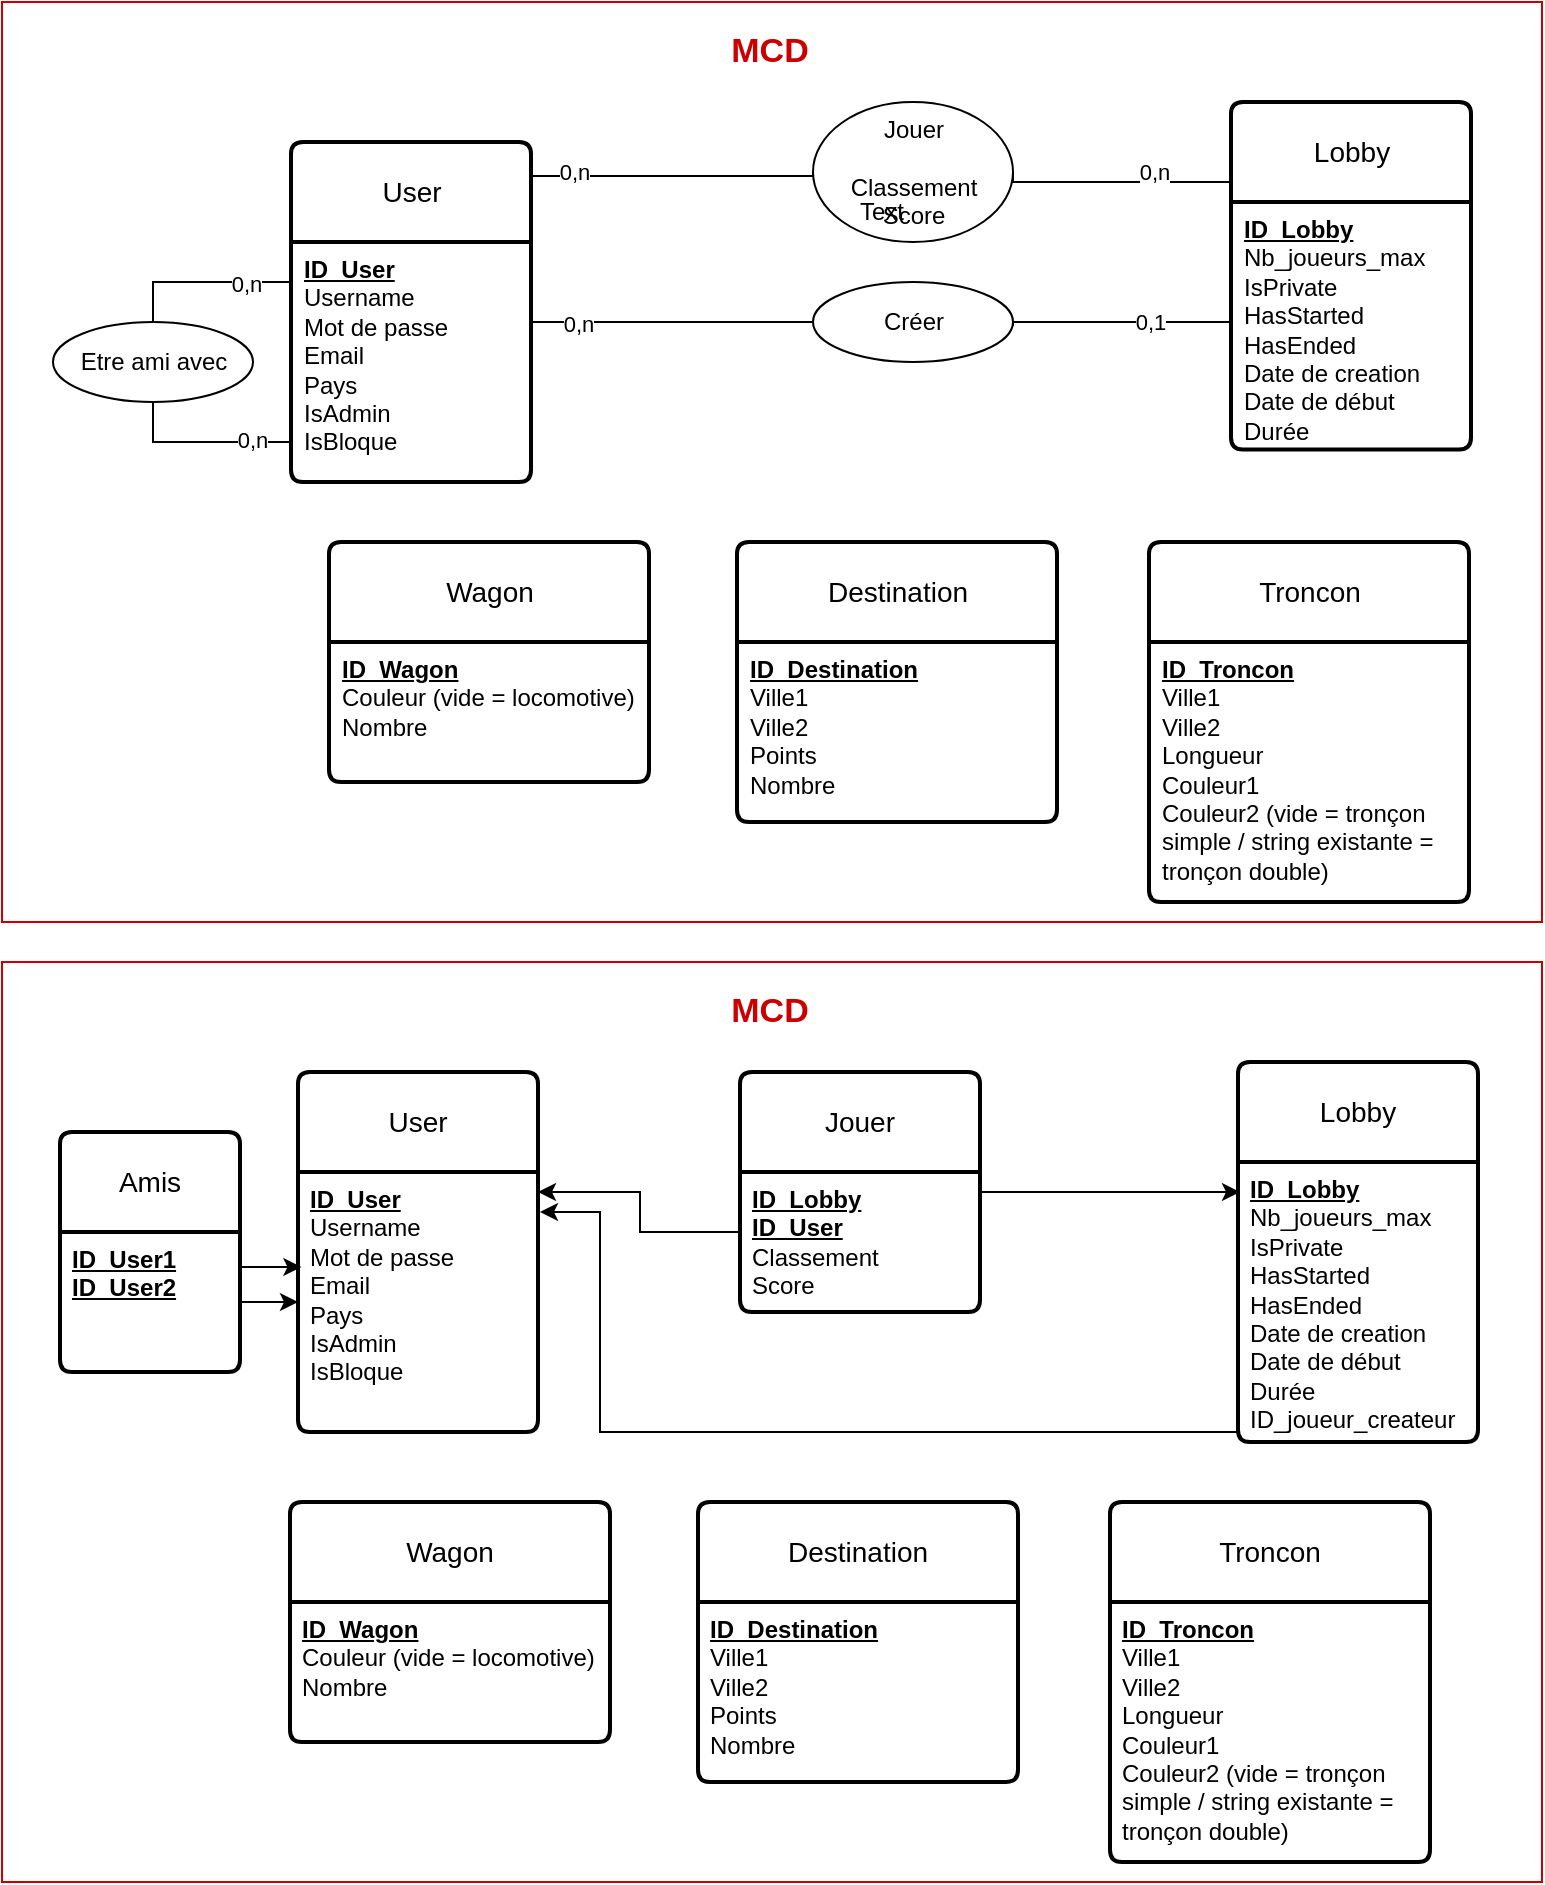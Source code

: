 <mxfile version="24.0.7" type="github">
  <diagram name="Page-1" id="GPkuQUCnlq3ohZIxKowG">
    <mxGraphModel dx="793" dy="420" grid="1" gridSize="10" guides="1" tooltips="1" connect="1" arrows="1" fold="1" page="1" pageScale="1" pageWidth="827" pageHeight="1169" math="0" shadow="0">
      <root>
        <mxCell id="0" />
        <mxCell id="1" parent="0" />
        <mxCell id="MFQDof5vlD9xu1kdHKQL-1" value="User" style="swimlane;childLayout=stackLayout;horizontal=1;startSize=50;horizontalStack=0;rounded=1;fontSize=14;fontStyle=0;strokeWidth=2;resizeParent=0;resizeLast=1;shadow=0;dashed=0;align=center;arcSize=4;whiteSpace=wrap;html=1;" parent="1" vertex="1">
          <mxGeometry x="174.5" y="90" width="120" height="170" as="geometry" />
        </mxCell>
        <mxCell id="MFQDof5vlD9xu1kdHKQL-2" value="&lt;b&gt;&lt;u&gt;ID_User&lt;/u&gt;&lt;/b&gt;&lt;br&gt;Username&lt;br&gt;Mot de passe&lt;br&gt;Email&lt;br&gt;Pays&lt;br&gt;IsAdmin&lt;br&gt;IsBloque" style="align=left;strokeColor=none;fillColor=none;spacingLeft=4;fontSize=12;verticalAlign=top;resizable=0;rotatable=0;part=1;html=1;" parent="MFQDof5vlD9xu1kdHKQL-1" vertex="1">
          <mxGeometry y="50" width="120" height="120" as="geometry" />
        </mxCell>
        <mxCell id="bhqNMUB9VUFnQ5Ed6FzW-11" style="edgeStyle=orthogonalEdgeStyle;rounded=0;orthogonalLoop=1;jettySize=auto;html=1;exitX=0.5;exitY=0;exitDx=0;exitDy=0;entryX=0;entryY=0.25;entryDx=0;entryDy=0;endArrow=none;endFill=0;" parent="1" source="MFQDof5vlD9xu1kdHKQL-3" target="MFQDof5vlD9xu1kdHKQL-2" edge="1">
          <mxGeometry relative="1" as="geometry">
            <mxPoint x="383.54" y="180" as="sourcePoint" />
            <mxPoint x="294.5" y="157.94" as="targetPoint" />
            <Array as="points">
              <mxPoint x="105.5" y="160" />
              <mxPoint x="174.5" y="160" />
            </Array>
          </mxGeometry>
        </mxCell>
        <mxCell id="0xAUpMDpznyYWvms8PZ7-2" value="0,n" style="edgeLabel;html=1;align=center;verticalAlign=middle;resizable=0;points=[];" parent="bhqNMUB9VUFnQ5Ed6FzW-11" vertex="1" connectable="0">
          <mxGeometry x="0.628" y="-1" relative="1" as="geometry">
            <mxPoint x="-14" as="offset" />
          </mxGeometry>
        </mxCell>
        <mxCell id="MFQDof5vlD9xu1kdHKQL-3" value="Etre ami avec" style="ellipse;whiteSpace=wrap;html=1;align=center;" parent="1" vertex="1">
          <mxGeometry x="55.5" y="180" width="100" height="40" as="geometry" />
        </mxCell>
        <mxCell id="MFQDof5vlD9xu1kdHKQL-15" value="Lobby" style="swimlane;childLayout=stackLayout;horizontal=1;startSize=50;horizontalStack=0;rounded=1;fontSize=14;fontStyle=0;strokeWidth=2;resizeParent=0;resizeLast=1;shadow=0;dashed=0;align=center;arcSize=4;whiteSpace=wrap;html=1;" parent="1" vertex="1">
          <mxGeometry x="644.5" y="70" width="120" height="173.75" as="geometry" />
        </mxCell>
        <mxCell id="MFQDof5vlD9xu1kdHKQL-16" value="&lt;b&gt;&lt;u&gt;ID_Lobby&lt;/u&gt;&lt;/b&gt;&lt;br&gt;Nb_joueurs_max&lt;br&gt;IsPrivate&lt;br&gt;HasStarted&lt;br&gt;HasEnded&lt;br&gt;Date de creation&lt;br&gt;Date de début&lt;br&gt;Durée" style="align=left;strokeColor=none;fillColor=none;spacingLeft=4;fontSize=12;verticalAlign=top;resizable=0;rotatable=0;part=1;html=1;" parent="MFQDof5vlD9xu1kdHKQL-15" vertex="1">
          <mxGeometry y="50" width="120" height="123.75" as="geometry" />
        </mxCell>
        <mxCell id="bhqNMUB9VUFnQ5Ed6FzW-8" style="edgeStyle=orthogonalEdgeStyle;rounded=0;orthogonalLoop=1;jettySize=auto;html=1;exitX=0;exitY=0.75;exitDx=0;exitDy=0;entryX=0.5;entryY=1;entryDx=0;entryDy=0;endArrow=none;endFill=0;" parent="1" source="MFQDof5vlD9xu1kdHKQL-2" target="MFQDof5vlD9xu1kdHKQL-3" edge="1">
          <mxGeometry relative="1" as="geometry">
            <Array as="points">
              <mxPoint x="174.5" y="240" />
              <mxPoint x="105.5" y="240" />
            </Array>
          </mxGeometry>
        </mxCell>
        <mxCell id="0xAUpMDpznyYWvms8PZ7-3" value="0,n" style="edgeLabel;html=1;align=center;verticalAlign=middle;resizable=0;points=[];" parent="bhqNMUB9VUFnQ5Ed6FzW-8" vertex="1" connectable="0">
          <mxGeometry x="-0.392" y="-1" relative="1" as="geometry">
            <mxPoint as="offset" />
          </mxGeometry>
        </mxCell>
        <mxCell id="bhqNMUB9VUFnQ5Ed6FzW-17" style="edgeStyle=orthogonalEdgeStyle;rounded=0;orthogonalLoop=1;jettySize=auto;html=1;entryX=0;entryY=0.25;entryDx=0;entryDy=0;endArrow=none;endFill=0;exitX=1;exitY=0.5;exitDx=0;exitDy=0;" parent="1" source="bhqNMUB9VUFnQ5Ed6FzW-16" edge="1">
          <mxGeometry relative="1" as="geometry">
            <mxPoint x="595.5" y="110" as="sourcePoint" />
            <mxPoint x="644.5" y="155.938" as="targetPoint" />
            <Array as="points">
              <mxPoint x="535.5" y="110" />
              <mxPoint x="644.5" y="110" />
            </Array>
          </mxGeometry>
        </mxCell>
        <mxCell id="bhqNMUB9VUFnQ5Ed6FzW-18" value="0,n" style="edgeLabel;html=1;align=center;verticalAlign=middle;resizable=0;points=[];" parent="bhqNMUB9VUFnQ5Ed6FzW-17" vertex="1" connectable="0">
          <mxGeometry x="0.182" y="4" relative="1" as="geometry">
            <mxPoint x="-19" y="-1" as="offset" />
          </mxGeometry>
        </mxCell>
        <mxCell id="bhqNMUB9VUFnQ5Ed6FzW-16" value="Jouer&lt;br&gt;&lt;br&gt;Classement&lt;br&gt;Score" style="ellipse;whiteSpace=wrap;html=1;align=center;" parent="1" vertex="1">
          <mxGeometry x="435.5" y="70" width="100" height="70" as="geometry" />
        </mxCell>
        <mxCell id="bhqNMUB9VUFnQ5Ed6FzW-28" value="Wagon" style="swimlane;childLayout=stackLayout;horizontal=1;startSize=50;horizontalStack=0;rounded=1;fontSize=14;fontStyle=0;strokeWidth=2;resizeParent=0;resizeLast=1;shadow=0;dashed=0;align=center;arcSize=4;whiteSpace=wrap;html=1;" parent="1" vertex="1">
          <mxGeometry x="193.5" y="290" width="160" height="120" as="geometry" />
        </mxCell>
        <mxCell id="bhqNMUB9VUFnQ5Ed6FzW-29" value="&lt;b&gt;&lt;u&gt;ID_Wagon&lt;/u&gt;&lt;/b&gt;&lt;br&gt;Couleur (vide = locomotive)&lt;br&gt;Nombre" style="align=left;strokeColor=none;fillColor=none;spacingLeft=4;fontSize=12;verticalAlign=top;resizable=0;rotatable=0;part=1;html=1;" parent="bhqNMUB9VUFnQ5Ed6FzW-28" vertex="1">
          <mxGeometry y="50" width="160" height="70" as="geometry" />
        </mxCell>
        <mxCell id="bhqNMUB9VUFnQ5Ed6FzW-30" value="Destination" style="swimlane;childLayout=stackLayout;horizontal=1;startSize=50;horizontalStack=0;rounded=1;fontSize=14;fontStyle=0;strokeWidth=2;resizeParent=0;resizeLast=1;shadow=0;dashed=0;align=center;arcSize=4;whiteSpace=wrap;html=1;" parent="1" vertex="1">
          <mxGeometry x="397.5" y="290" width="160" height="140" as="geometry" />
        </mxCell>
        <mxCell id="bhqNMUB9VUFnQ5Ed6FzW-31" value="&lt;b&gt;&lt;u&gt;ID_Destination&lt;/u&gt;&lt;/b&gt;&lt;br&gt;Ville1&lt;br&gt;Ville2&lt;br&gt;Points&lt;br&gt;Nombre" style="align=left;strokeColor=none;fillColor=none;spacingLeft=4;fontSize=12;verticalAlign=top;resizable=0;rotatable=0;part=1;html=1;" parent="bhqNMUB9VUFnQ5Ed6FzW-30" vertex="1">
          <mxGeometry y="50" width="160" height="90" as="geometry" />
        </mxCell>
        <mxCell id="bhqNMUB9VUFnQ5Ed6FzW-32" value="Troncon" style="swimlane;childLayout=stackLayout;horizontal=1;startSize=50;horizontalStack=0;rounded=1;fontSize=14;fontStyle=0;strokeWidth=2;resizeParent=0;resizeLast=1;shadow=0;dashed=0;align=center;arcSize=4;whiteSpace=wrap;html=1;" parent="1" vertex="1">
          <mxGeometry x="603.5" y="290" width="160" height="180" as="geometry" />
        </mxCell>
        <mxCell id="bhqNMUB9VUFnQ5Ed6FzW-33" value="&lt;b&gt;&lt;u&gt;ID_Troncon&lt;/u&gt;&lt;/b&gt;&lt;br&gt;Ville1&lt;br&gt;Ville2&lt;br&gt;Longueur&lt;br&gt;Couleur1&lt;br&gt;Couleur2 (vide = tronçon&lt;br&gt;simple / string existante =&amp;nbsp;&lt;br&gt;tronçon double)" style="align=left;strokeColor=none;fillColor=none;spacingLeft=4;fontSize=12;verticalAlign=top;resizable=0;rotatable=0;part=1;html=1;" parent="bhqNMUB9VUFnQ5Ed6FzW-32" vertex="1">
          <mxGeometry y="50" width="160" height="130" as="geometry" />
        </mxCell>
        <mxCell id="bhqNMUB9VUFnQ5Ed6FzW-35" style="edgeStyle=orthogonalEdgeStyle;rounded=0;orthogonalLoop=1;jettySize=auto;html=1;exitX=0;exitY=0.5;exitDx=0;exitDy=0;endArrow=none;endFill=0;" parent="1" source="bhqNMUB9VUFnQ5Ed6FzW-16" target="MFQDof5vlD9xu1kdHKQL-1" edge="1">
          <mxGeometry relative="1" as="geometry">
            <Array as="points">
              <mxPoint x="435.5" y="107" />
            </Array>
          </mxGeometry>
        </mxCell>
        <mxCell id="bhqNMUB9VUFnQ5Ed6FzW-40" value="0,n" style="edgeLabel;html=1;align=center;verticalAlign=middle;resizable=0;points=[];" parent="bhqNMUB9VUFnQ5Ed6FzW-35" vertex="1" connectable="0">
          <mxGeometry x="0.84" y="-1" relative="1" as="geometry">
            <mxPoint x="10" y="-1" as="offset" />
          </mxGeometry>
        </mxCell>
        <mxCell id="0xAUpMDpznyYWvms8PZ7-6" style="edgeStyle=orthogonalEdgeStyle;rounded=0;orthogonalLoop=1;jettySize=auto;html=1;exitX=0;exitY=0.5;exitDx=0;exitDy=0;endArrow=none;endFill=0;" parent="1" source="0xAUpMDpznyYWvms8PZ7-4" edge="1">
          <mxGeometry relative="1" as="geometry">
            <Array as="points">
              <mxPoint x="295.5" y="180" />
            </Array>
            <mxPoint x="295.5" y="180" as="targetPoint" />
          </mxGeometry>
        </mxCell>
        <mxCell id="0xAUpMDpznyYWvms8PZ7-8" value="0,n" style="edgeLabel;html=1;align=center;verticalAlign=middle;resizable=0;points=[];" parent="0xAUpMDpznyYWvms8PZ7-6" vertex="1" connectable="0">
          <mxGeometry x="0.681" y="1" relative="1" as="geometry">
            <mxPoint as="offset" />
          </mxGeometry>
        </mxCell>
        <mxCell id="0xAUpMDpznyYWvms8PZ7-4" value="Créer" style="ellipse;whiteSpace=wrap;html=1;align=center;" parent="1" vertex="1">
          <mxGeometry x="435.5" y="160" width="100" height="40" as="geometry" />
        </mxCell>
        <mxCell id="0xAUpMDpznyYWvms8PZ7-5" style="edgeStyle=orthogonalEdgeStyle;rounded=0;orthogonalLoop=1;jettySize=auto;html=1;exitX=0;exitY=0.75;exitDx=0;exitDy=0;endArrow=none;endFill=0;" parent="1" edge="1">
          <mxGeometry relative="1" as="geometry">
            <mxPoint x="644.5" y="182.132" as="sourcePoint" />
            <mxPoint x="535.5" y="182" as="targetPoint" />
            <Array as="points">
              <mxPoint x="644.5" y="180" />
            </Array>
          </mxGeometry>
        </mxCell>
        <mxCell id="0xAUpMDpznyYWvms8PZ7-7" value="0,1" style="edgeLabel;html=1;align=center;verticalAlign=middle;resizable=0;points=[];" parent="0xAUpMDpznyYWvms8PZ7-5" vertex="1" connectable="0">
          <mxGeometry x="-0.237" relative="1" as="geometry">
            <mxPoint as="offset" />
          </mxGeometry>
        </mxCell>
        <mxCell id="0xAUpMDpznyYWvms8PZ7-38" value="User" style="swimlane;childLayout=stackLayout;horizontal=1;startSize=50;horizontalStack=0;rounded=1;fontSize=14;fontStyle=0;strokeWidth=2;resizeParent=0;resizeLast=1;shadow=0;dashed=0;align=center;arcSize=4;whiteSpace=wrap;html=1;" parent="1" vertex="1">
          <mxGeometry x="178" y="555" width="120" height="180" as="geometry" />
        </mxCell>
        <mxCell id="0xAUpMDpznyYWvms8PZ7-39" value="&lt;b&gt;&lt;u&gt;ID_User&lt;/u&gt;&lt;/b&gt;&lt;br&gt;Username&lt;br&gt;Mot de passe&lt;br&gt;Email&lt;br&gt;Pays&lt;br&gt;IsAdmin&lt;br&gt;IsBloque" style="align=left;strokeColor=none;fillColor=none;spacingLeft=4;fontSize=12;verticalAlign=top;resizable=0;rotatable=0;part=1;html=1;" parent="0xAUpMDpznyYWvms8PZ7-38" vertex="1">
          <mxGeometry y="50" width="120" height="130" as="geometry" />
        </mxCell>
        <mxCell id="0xAUpMDpznyYWvms8PZ7-43" value="Lobby" style="swimlane;childLayout=stackLayout;horizontal=1;startSize=50;horizontalStack=0;rounded=1;fontSize=14;fontStyle=0;strokeWidth=2;resizeParent=0;resizeLast=1;shadow=0;dashed=0;align=center;arcSize=4;whiteSpace=wrap;html=1;" parent="1" vertex="1">
          <mxGeometry x="648" y="550" width="120" height="190" as="geometry" />
        </mxCell>
        <mxCell id="0xAUpMDpznyYWvms8PZ7-44" value="&lt;b&gt;&lt;u&gt;ID_Lobby&lt;/u&gt;&lt;/b&gt;&lt;br&gt;Nb_joueurs_max&lt;br&gt;IsPrivate&lt;br&gt;HasStarted&lt;br&gt;HasEnded&lt;br&gt;Date de creation&lt;br&gt;Date de début&lt;br&gt;Durée&lt;div&gt;ID_joueur_createur&lt;/div&gt;" style="align=left;strokeColor=none;fillColor=none;spacingLeft=4;fontSize=12;verticalAlign=top;resizable=0;rotatable=0;part=1;html=1;" parent="0xAUpMDpznyYWvms8PZ7-43" vertex="1">
          <mxGeometry y="50" width="120" height="140" as="geometry" />
        </mxCell>
        <mxCell id="0xAUpMDpznyYWvms8PZ7-55" value="Wagon" style="swimlane;childLayout=stackLayout;horizontal=1;startSize=50;horizontalStack=0;rounded=1;fontSize=14;fontStyle=0;strokeWidth=2;resizeParent=0;resizeLast=1;shadow=0;dashed=0;align=center;arcSize=4;whiteSpace=wrap;html=1;" parent="1" vertex="1">
          <mxGeometry x="174" y="770" width="160" height="120" as="geometry" />
        </mxCell>
        <mxCell id="0xAUpMDpznyYWvms8PZ7-56" value="&lt;b&gt;&lt;u&gt;ID_Wagon&lt;/u&gt;&lt;/b&gt;&lt;br&gt;Couleur (vide = locomotive)&lt;br&gt;Nombre" style="align=left;strokeColor=none;fillColor=none;spacingLeft=4;fontSize=12;verticalAlign=top;resizable=0;rotatable=0;part=1;html=1;" parent="0xAUpMDpznyYWvms8PZ7-55" vertex="1">
          <mxGeometry y="50" width="160" height="70" as="geometry" />
        </mxCell>
        <mxCell id="0xAUpMDpznyYWvms8PZ7-57" value="Destination" style="swimlane;childLayout=stackLayout;horizontal=1;startSize=50;horizontalStack=0;rounded=1;fontSize=14;fontStyle=0;strokeWidth=2;resizeParent=0;resizeLast=1;shadow=0;dashed=0;align=center;arcSize=4;whiteSpace=wrap;html=1;" parent="1" vertex="1">
          <mxGeometry x="378" y="770" width="160" height="140" as="geometry" />
        </mxCell>
        <mxCell id="0xAUpMDpznyYWvms8PZ7-58" value="&lt;b&gt;&lt;u&gt;ID_Destination&lt;/u&gt;&lt;/b&gt;&lt;br&gt;Ville1&lt;br&gt;Ville2&lt;br&gt;Points&lt;br&gt;Nombre" style="align=left;strokeColor=none;fillColor=none;spacingLeft=4;fontSize=12;verticalAlign=top;resizable=0;rotatable=0;part=1;html=1;" parent="0xAUpMDpznyYWvms8PZ7-57" vertex="1">
          <mxGeometry y="50" width="160" height="90" as="geometry" />
        </mxCell>
        <mxCell id="0xAUpMDpznyYWvms8PZ7-59" value="Troncon" style="swimlane;childLayout=stackLayout;horizontal=1;startSize=50;horizontalStack=0;rounded=1;fontSize=14;fontStyle=0;strokeWidth=2;resizeParent=0;resizeLast=1;shadow=0;dashed=0;align=center;arcSize=4;whiteSpace=wrap;html=1;" parent="1" vertex="1">
          <mxGeometry x="584" y="770" width="160" height="180" as="geometry" />
        </mxCell>
        <mxCell id="0xAUpMDpznyYWvms8PZ7-60" value="&lt;b&gt;&lt;u&gt;ID_Troncon&lt;/u&gt;&lt;/b&gt;&lt;br&gt;Ville1&lt;br&gt;Ville2&lt;br&gt;Longueur&lt;br&gt;Couleur1&lt;br&gt;Couleur2 (vide = tronçon&lt;br&gt;simple / string existante =&amp;nbsp;&lt;br&gt;tronçon double)" style="align=left;strokeColor=none;fillColor=none;spacingLeft=4;fontSize=12;verticalAlign=top;resizable=0;rotatable=0;part=1;html=1;" parent="0xAUpMDpznyYWvms8PZ7-59" vertex="1">
          <mxGeometry y="50" width="160" height="130" as="geometry" />
        </mxCell>
        <mxCell id="0xAUpMDpznyYWvms8PZ7-68" value="Jouer" style="swimlane;childLayout=stackLayout;horizontal=1;startSize=50;horizontalStack=0;rounded=1;fontSize=14;fontStyle=0;strokeWidth=2;resizeParent=0;resizeLast=1;shadow=0;dashed=0;align=center;arcSize=4;whiteSpace=wrap;html=1;" parent="1" vertex="1">
          <mxGeometry x="399" y="555" width="120" height="120" as="geometry" />
        </mxCell>
        <mxCell id="0xAUpMDpznyYWvms8PZ7-69" value="&lt;b&gt;&lt;u&gt;ID_Lobby&lt;br&gt;ID_User&lt;br&gt;&lt;/u&gt;&lt;/b&gt;Classement&lt;div&gt;Score&lt;/div&gt;" style="align=left;strokeColor=none;fillColor=none;spacingLeft=4;fontSize=12;verticalAlign=top;resizable=0;rotatable=0;part=1;html=1;" parent="0xAUpMDpznyYWvms8PZ7-68" vertex="1">
          <mxGeometry y="50" width="120" height="70" as="geometry" />
        </mxCell>
        <mxCell id="0xAUpMDpznyYWvms8PZ7-70" value="Amis" style="swimlane;childLayout=stackLayout;horizontal=1;startSize=50;horizontalStack=0;rounded=1;fontSize=14;fontStyle=0;strokeWidth=2;resizeParent=0;resizeLast=1;shadow=0;dashed=0;align=center;arcSize=4;whiteSpace=wrap;html=1;" parent="1" vertex="1">
          <mxGeometry x="59" y="585" width="90" height="120" as="geometry" />
        </mxCell>
        <mxCell id="0xAUpMDpznyYWvms8PZ7-71" value="&lt;b&gt;&lt;u&gt;ID_User1&lt;br&gt;ID_User2&lt;/u&gt;&lt;/b&gt;" style="align=left;strokeColor=none;fillColor=none;spacingLeft=4;fontSize=12;verticalAlign=top;resizable=0;rotatable=0;part=1;html=1;" parent="0xAUpMDpznyYWvms8PZ7-70" vertex="1">
          <mxGeometry y="50" width="90" height="70" as="geometry" />
        </mxCell>
        <mxCell id="0xAUpMDpznyYWvms8PZ7-72" style="edgeStyle=orthogonalEdgeStyle;rounded=0;orthogonalLoop=1;jettySize=auto;html=1;exitX=1;exitY=0.25;exitDx=0;exitDy=0;entryX=0.014;entryY=0.369;entryDx=0;entryDy=0;entryPerimeter=0;" parent="1" source="0xAUpMDpznyYWvms8PZ7-71" target="0xAUpMDpznyYWvms8PZ7-39" edge="1">
          <mxGeometry relative="1" as="geometry" />
        </mxCell>
        <mxCell id="0xAUpMDpznyYWvms8PZ7-73" style="edgeStyle=orthogonalEdgeStyle;rounded=0;orthogonalLoop=1;jettySize=auto;html=1;exitX=1;exitY=0.5;exitDx=0;exitDy=0;entryX=0;entryY=0.5;entryDx=0;entryDy=0;" parent="1" source="0xAUpMDpznyYWvms8PZ7-71" target="0xAUpMDpznyYWvms8PZ7-39" edge="1">
          <mxGeometry relative="1" as="geometry" />
        </mxCell>
        <mxCell id="0xAUpMDpznyYWvms8PZ7-75" style="edgeStyle=orthogonalEdgeStyle;rounded=0;orthogonalLoop=1;jettySize=auto;html=1;exitX=1;exitY=0.5;exitDx=0;exitDy=0;" parent="1" source="0xAUpMDpznyYWvms8PZ7-69" edge="1">
          <mxGeometry relative="1" as="geometry">
            <mxPoint x="649" y="615" as="targetPoint" />
            <Array as="points">
              <mxPoint x="519" y="615" />
              <mxPoint x="647" y="615" />
            </Array>
          </mxGeometry>
        </mxCell>
        <mxCell id="vAAep1_tFZHuDm9SzrGH-4" value="" style="edgeStyle=orthogonalEdgeStyle;rounded=0;orthogonalLoop=1;jettySize=auto;html=1;" edge="1" parent="1" source="0xAUpMDpznyYWvms8PZ7-69" target="0xAUpMDpznyYWvms8PZ7-39">
          <mxGeometry relative="1" as="geometry">
            <Array as="points">
              <mxPoint x="349" y="635" />
              <mxPoint x="349" y="615" />
            </Array>
          </mxGeometry>
        </mxCell>
        <mxCell id="vAAep1_tFZHuDm9SzrGH-6" style="edgeStyle=orthogonalEdgeStyle;rounded=0;orthogonalLoop=1;jettySize=auto;html=1;exitX=0;exitY=0.75;exitDx=0;exitDy=0;" edge="1" parent="1" source="0xAUpMDpznyYWvms8PZ7-44">
          <mxGeometry relative="1" as="geometry">
            <mxPoint x="299" y="625" as="targetPoint" />
            <Array as="points">
              <mxPoint x="648" y="735" />
              <mxPoint x="329" y="735" />
              <mxPoint x="329" y="625" />
            </Array>
          </mxGeometry>
        </mxCell>
        <mxCell id="vAAep1_tFZHuDm9SzrGH-7" value="" style="rounded=0;whiteSpace=wrap;html=1;fillColor=none;strokeColor=#CC0000;" vertex="1" parent="1">
          <mxGeometry x="30" y="20" width="770" height="460" as="geometry" />
        </mxCell>
        <mxCell id="vAAep1_tFZHuDm9SzrGH-8" value="Text" style="text;html=1;align=center;verticalAlign=middle;whiteSpace=wrap;rounded=0;" vertex="1" parent="1">
          <mxGeometry x="440" y="110" width="60" height="30" as="geometry" />
        </mxCell>
        <mxCell id="vAAep1_tFZHuDm9SzrGH-9" value="&lt;font color=&quot;#cc0000&quot; style=&quot;font-size: 17px;&quot;&gt;&lt;b&gt;MCD&lt;/b&gt;&lt;/font&gt;" style="text;html=1;align=center;verticalAlign=middle;whiteSpace=wrap;rounded=0;" vertex="1" parent="1">
          <mxGeometry x="384" y="30" width="60" height="30" as="geometry" />
        </mxCell>
        <mxCell id="vAAep1_tFZHuDm9SzrGH-10" value="" style="rounded=0;whiteSpace=wrap;html=1;fillColor=none;strokeColor=#CC0000;" vertex="1" parent="1">
          <mxGeometry x="30" y="500" width="770" height="460" as="geometry" />
        </mxCell>
        <mxCell id="vAAep1_tFZHuDm9SzrGH-11" value="&lt;font color=&quot;#cc0000&quot; style=&quot;font-size: 17px;&quot;&gt;&lt;b&gt;MCD&lt;/b&gt;&lt;/font&gt;" style="text;html=1;align=center;verticalAlign=middle;whiteSpace=wrap;rounded=0;" vertex="1" parent="1">
          <mxGeometry x="384" y="510" width="60" height="30" as="geometry" />
        </mxCell>
      </root>
    </mxGraphModel>
  </diagram>
</mxfile>
